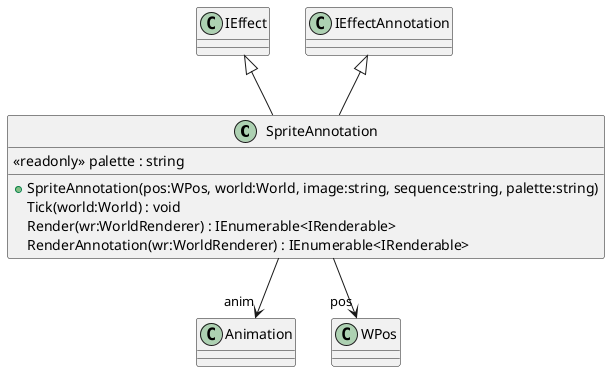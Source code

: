 @startuml
class SpriteAnnotation {
    <<readonly>> palette : string
    + SpriteAnnotation(pos:WPos, world:World, image:string, sequence:string, palette:string)
    Tick(world:World) : void
    Render(wr:WorldRenderer) : IEnumerable<IRenderable>
    RenderAnnotation(wr:WorldRenderer) : IEnumerable<IRenderable>
}
IEffect <|-- SpriteAnnotation
IEffectAnnotation <|-- SpriteAnnotation
SpriteAnnotation --> "anim" Animation
SpriteAnnotation --> "pos" WPos
@enduml
